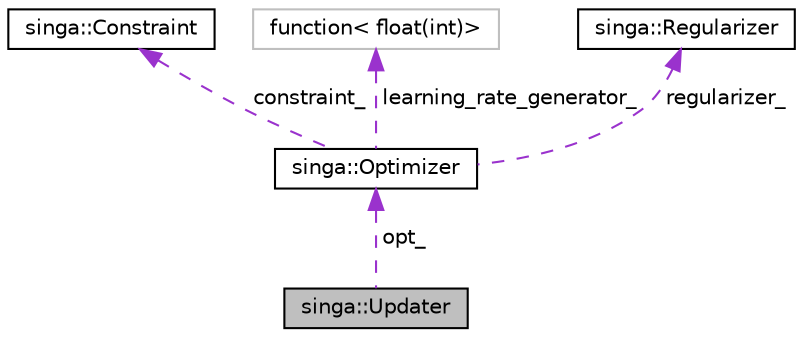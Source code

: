 digraph "singa::Updater"
{
  edge [fontname="Helvetica",fontsize="10",labelfontname="Helvetica",labelfontsize="10"];
  node [fontname="Helvetica",fontsize="10",shape=record];
  Node2 [label="singa::Updater",height=0.2,width=0.4,color="black", fillcolor="grey75", style="filled", fontcolor="black"];
  Node3 -> Node2 [dir="back",color="darkorchid3",fontsize="10",style="dashed",label=" opt_" ,fontname="Helvetica"];
  Node3 [label="singa::Optimizer",height=0.2,width=0.4,color="black", fillcolor="white", style="filled",URL="$classsinga_1_1Optimizer.html",tooltip="The base class for gradient descent algorithms used to update the model parameters in order to optimi..."];
  Node4 -> Node3 [dir="back",color="darkorchid3",fontsize="10",style="dashed",label=" constraint_" ,fontname="Helvetica"];
  Node4 [label="singa::Constraint",height=0.2,width=0.4,color="black", fillcolor="white", style="filled",URL="$classsinga_1_1Constraint.html",tooltip="Apply constraints for parameters (gradient). "];
  Node5 -> Node3 [dir="back",color="darkorchid3",fontsize="10",style="dashed",label=" learning_rate_generator_" ,fontname="Helvetica"];
  Node5 [label="function\< float(int)\>",height=0.2,width=0.4,color="grey75", fillcolor="white", style="filled"];
  Node6 -> Node3 [dir="back",color="darkorchid3",fontsize="10",style="dashed",label=" regularizer_" ,fontname="Helvetica"];
  Node6 [label="singa::Regularizer",height=0.2,width=0.4,color="black", fillcolor="white", style="filled",URL="$classsinga_1_1Regularizer.html",tooltip="Apply regularization for parameters (gradient), e.g., L1 norm and L2 norm. "];
}
